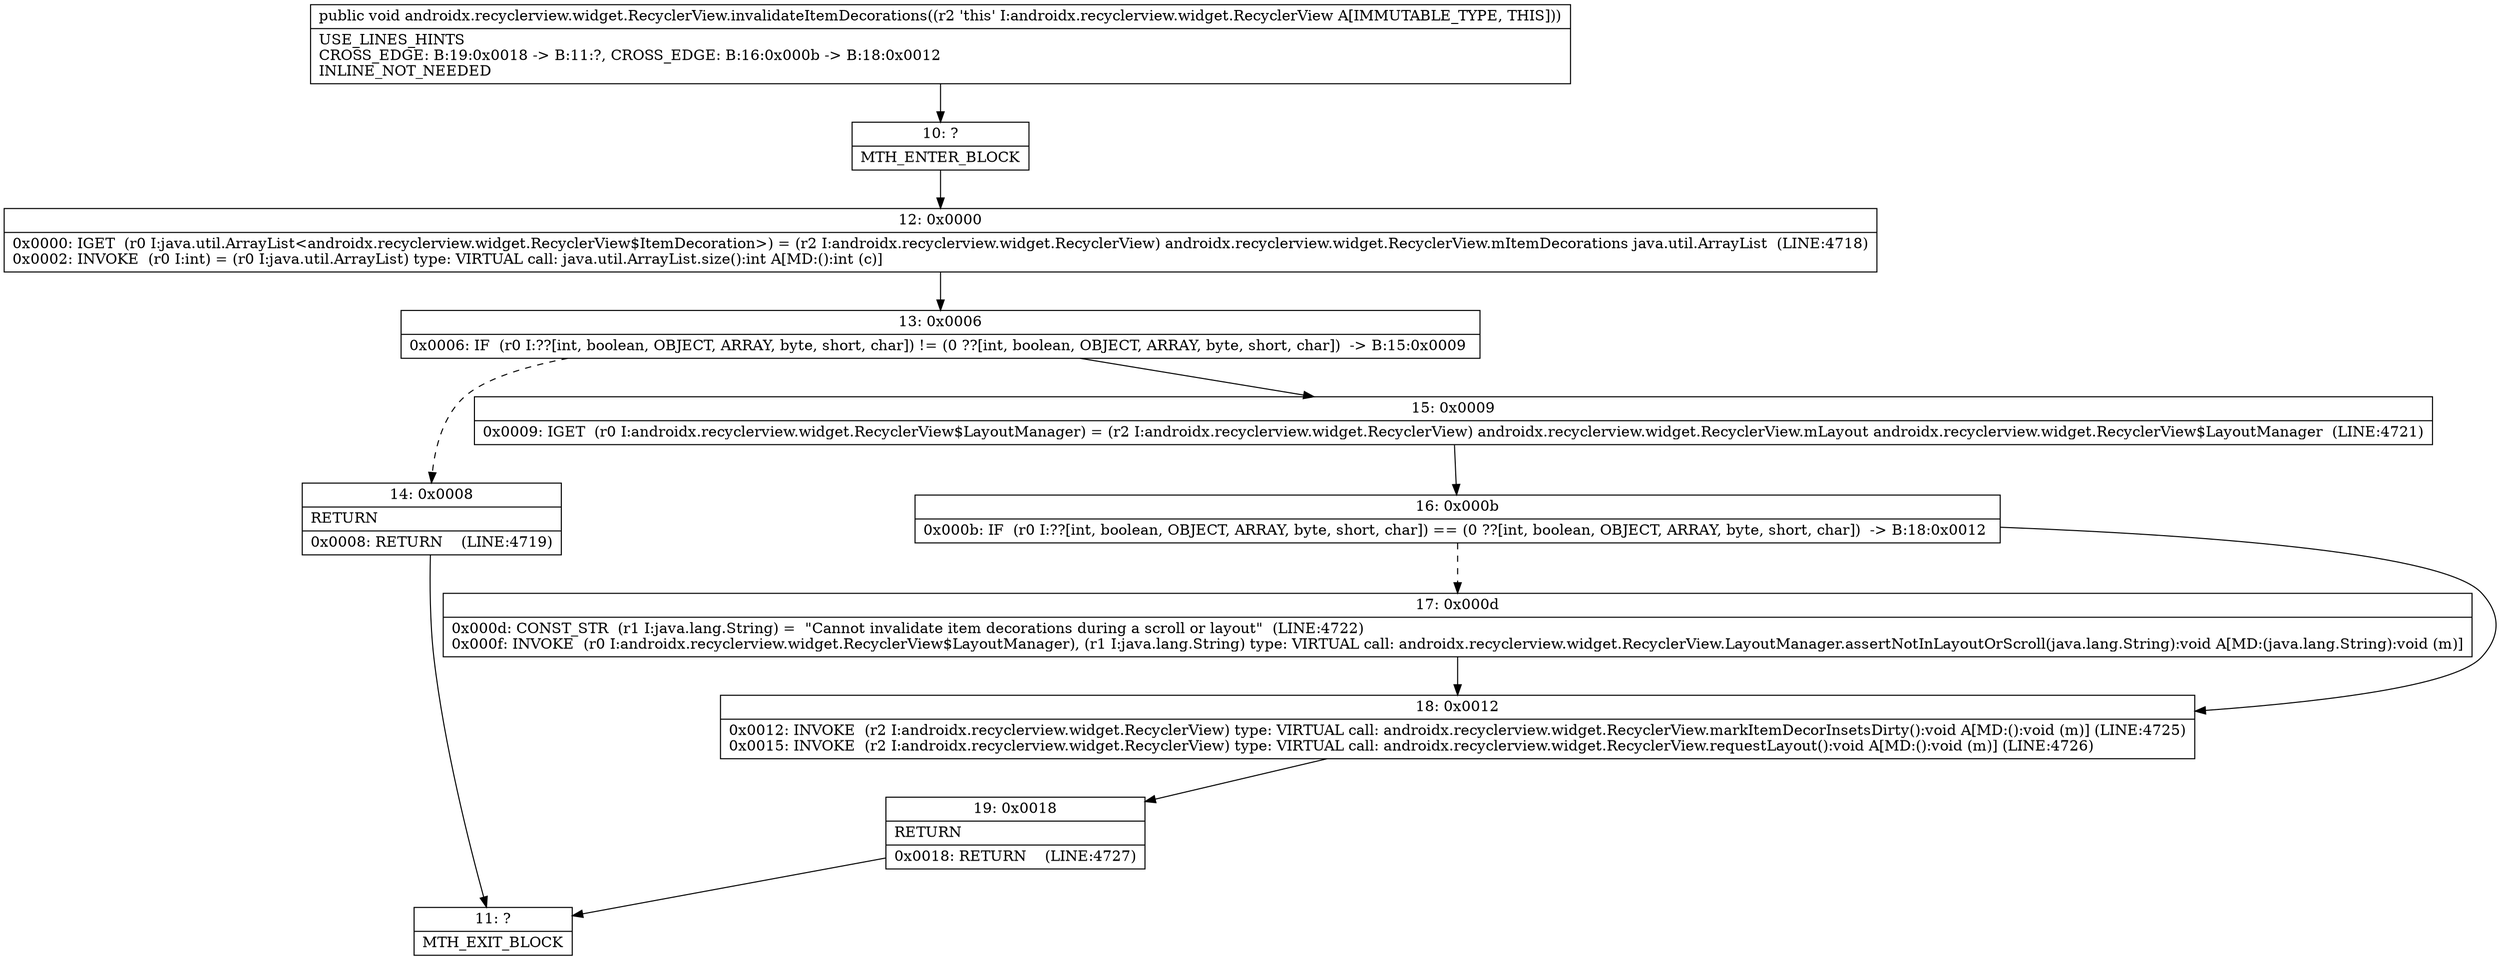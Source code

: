 digraph "CFG forandroidx.recyclerview.widget.RecyclerView.invalidateItemDecorations()V" {
Node_10 [shape=record,label="{10\:\ ?|MTH_ENTER_BLOCK\l}"];
Node_12 [shape=record,label="{12\:\ 0x0000|0x0000: IGET  (r0 I:java.util.ArrayList\<androidx.recyclerview.widget.RecyclerView$ItemDecoration\>) = (r2 I:androidx.recyclerview.widget.RecyclerView) androidx.recyclerview.widget.RecyclerView.mItemDecorations java.util.ArrayList  (LINE:4718)\l0x0002: INVOKE  (r0 I:int) = (r0 I:java.util.ArrayList) type: VIRTUAL call: java.util.ArrayList.size():int A[MD:():int (c)]\l}"];
Node_13 [shape=record,label="{13\:\ 0x0006|0x0006: IF  (r0 I:??[int, boolean, OBJECT, ARRAY, byte, short, char]) != (0 ??[int, boolean, OBJECT, ARRAY, byte, short, char])  \-\> B:15:0x0009 \l}"];
Node_14 [shape=record,label="{14\:\ 0x0008|RETURN\l|0x0008: RETURN    (LINE:4719)\l}"];
Node_11 [shape=record,label="{11\:\ ?|MTH_EXIT_BLOCK\l}"];
Node_15 [shape=record,label="{15\:\ 0x0009|0x0009: IGET  (r0 I:androidx.recyclerview.widget.RecyclerView$LayoutManager) = (r2 I:androidx.recyclerview.widget.RecyclerView) androidx.recyclerview.widget.RecyclerView.mLayout androidx.recyclerview.widget.RecyclerView$LayoutManager  (LINE:4721)\l}"];
Node_16 [shape=record,label="{16\:\ 0x000b|0x000b: IF  (r0 I:??[int, boolean, OBJECT, ARRAY, byte, short, char]) == (0 ??[int, boolean, OBJECT, ARRAY, byte, short, char])  \-\> B:18:0x0012 \l}"];
Node_17 [shape=record,label="{17\:\ 0x000d|0x000d: CONST_STR  (r1 I:java.lang.String) =  \"Cannot invalidate item decorations during a scroll or layout\"  (LINE:4722)\l0x000f: INVOKE  (r0 I:androidx.recyclerview.widget.RecyclerView$LayoutManager), (r1 I:java.lang.String) type: VIRTUAL call: androidx.recyclerview.widget.RecyclerView.LayoutManager.assertNotInLayoutOrScroll(java.lang.String):void A[MD:(java.lang.String):void (m)]\l}"];
Node_18 [shape=record,label="{18\:\ 0x0012|0x0012: INVOKE  (r2 I:androidx.recyclerview.widget.RecyclerView) type: VIRTUAL call: androidx.recyclerview.widget.RecyclerView.markItemDecorInsetsDirty():void A[MD:():void (m)] (LINE:4725)\l0x0015: INVOKE  (r2 I:androidx.recyclerview.widget.RecyclerView) type: VIRTUAL call: androidx.recyclerview.widget.RecyclerView.requestLayout():void A[MD:():void (m)] (LINE:4726)\l}"];
Node_19 [shape=record,label="{19\:\ 0x0018|RETURN\l|0x0018: RETURN    (LINE:4727)\l}"];
MethodNode[shape=record,label="{public void androidx.recyclerview.widget.RecyclerView.invalidateItemDecorations((r2 'this' I:androidx.recyclerview.widget.RecyclerView A[IMMUTABLE_TYPE, THIS]))  | USE_LINES_HINTS\lCROSS_EDGE: B:19:0x0018 \-\> B:11:?, CROSS_EDGE: B:16:0x000b \-\> B:18:0x0012\lINLINE_NOT_NEEDED\l}"];
MethodNode -> Node_10;Node_10 -> Node_12;
Node_12 -> Node_13;
Node_13 -> Node_14[style=dashed];
Node_13 -> Node_15;
Node_14 -> Node_11;
Node_15 -> Node_16;
Node_16 -> Node_17[style=dashed];
Node_16 -> Node_18;
Node_17 -> Node_18;
Node_18 -> Node_19;
Node_19 -> Node_11;
}

